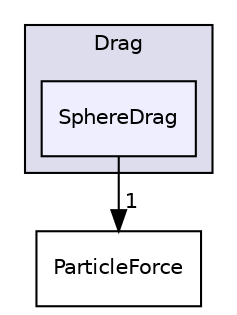 digraph "src/lagrangian/intermediate/submodels/Kinematic/ParticleForces/Drag/SphereDrag" {
  bgcolor=transparent;
  compound=true
  node [ fontsize="10", fontname="Helvetica"];
  edge [ labelfontsize="10", labelfontname="Helvetica"];
  subgraph clusterdir_620819115bb7ac1ed0b4d6e4ce0b4bd5 {
    graph [ bgcolor="#ddddee", pencolor="black", label="Drag" fontname="Helvetica", fontsize="10", URL="dir_620819115bb7ac1ed0b4d6e4ce0b4bd5.html"]
  dir_bc5d35bad4da7cf37be7acccbec425d5 [shape=box, label="SphereDrag", style="filled", fillcolor="#eeeeff", pencolor="black", URL="dir_bc5d35bad4da7cf37be7acccbec425d5.html"];
  }
  dir_6ac06ece5f26f1196a12108b46c15ea0 [shape=box label="ParticleForce" URL="dir_6ac06ece5f26f1196a12108b46c15ea0.html"];
  dir_bc5d35bad4da7cf37be7acccbec425d5->dir_6ac06ece5f26f1196a12108b46c15ea0 [headlabel="1", labeldistance=1.5 headhref="dir_001543_001553.html"];
}
